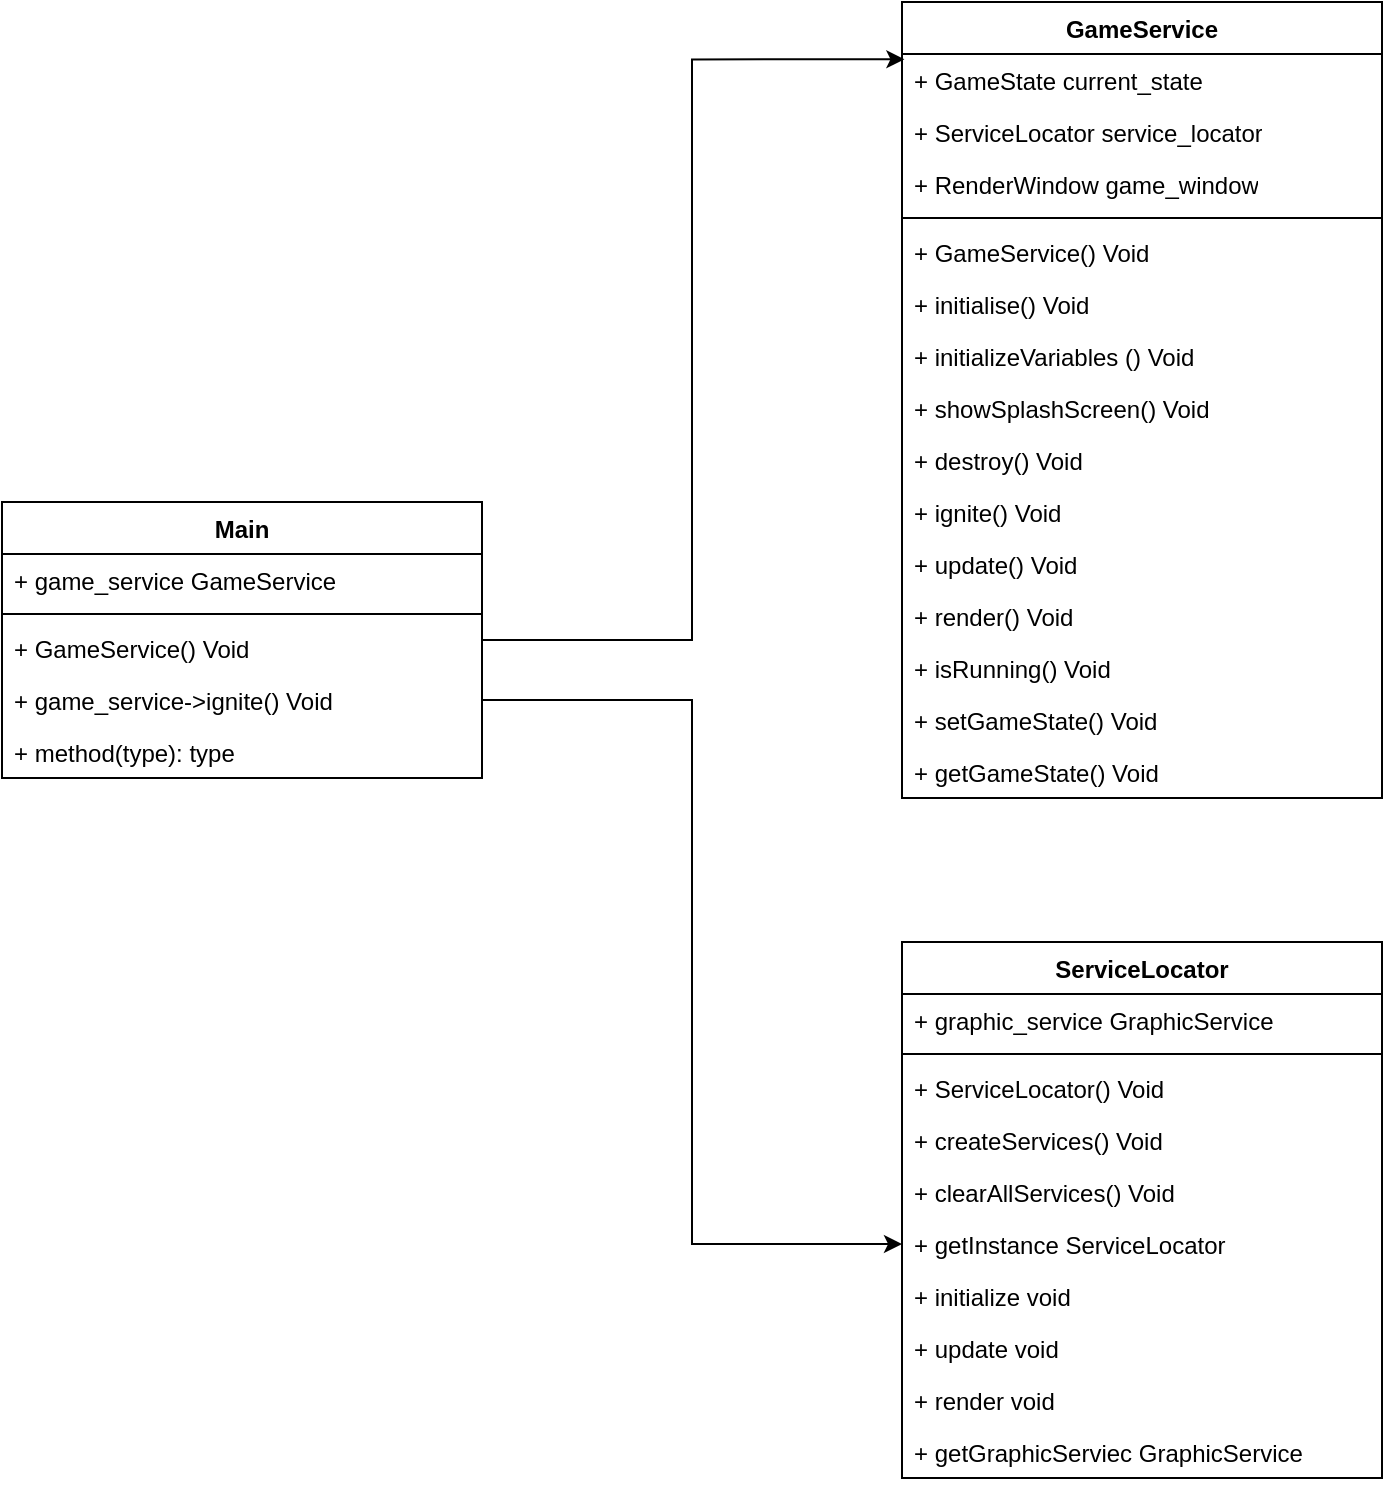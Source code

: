 <mxfile version="24.7.7">
  <diagram name="Page-1" id="e7e014a7-5840-1c2e-5031-d8a46d1fe8dd">
    <mxGraphModel dx="2469" dy="1492" grid="1" gridSize="10" guides="1" tooltips="1" connect="1" arrows="1" fold="1" page="1" pageScale="1" pageWidth="1169" pageHeight="826" background="none" math="0" shadow="0">
      <root>
        <mxCell id="0" />
        <mxCell id="1" parent="0" />
        <mxCell id="9A7R1xb3NitkFpVmMuU0-97" style="edgeStyle=orthogonalEdgeStyle;rounded=0;orthogonalLoop=1;jettySize=auto;html=1;entryX=0.005;entryY=0.072;entryDx=0;entryDy=0;entryPerimeter=0;" edge="1" parent="1" source="9A7R1xb3NitkFpVmMuU0-85" target="9A7R1xb3NitkFpVmMuU0-91">
          <mxGeometry relative="1" as="geometry" />
        </mxCell>
        <mxCell id="9A7R1xb3NitkFpVmMuU0-85" value="Main" style="swimlane;fontStyle=1;align=center;verticalAlign=top;childLayout=stackLayout;horizontal=1;startSize=26;horizontalStack=0;resizeParent=1;resizeParentMax=0;resizeLast=0;collapsible=1;marginBottom=0;whiteSpace=wrap;html=1;" vertex="1" parent="1">
          <mxGeometry x="-730" y="90" width="240" height="138" as="geometry" />
        </mxCell>
        <mxCell id="9A7R1xb3NitkFpVmMuU0-86" value="+ game_service GameService" style="text;strokeColor=none;fillColor=none;align=left;verticalAlign=top;spacingLeft=4;spacingRight=4;overflow=hidden;rotatable=0;points=[[0,0.5],[1,0.5]];portConstraint=eastwest;whiteSpace=wrap;html=1;" vertex="1" parent="9A7R1xb3NitkFpVmMuU0-85">
          <mxGeometry y="26" width="240" height="26" as="geometry" />
        </mxCell>
        <mxCell id="9A7R1xb3NitkFpVmMuU0-87" value="" style="line;strokeWidth=1;fillColor=none;align=left;verticalAlign=middle;spacingTop=-1;spacingLeft=3;spacingRight=3;rotatable=0;labelPosition=right;points=[];portConstraint=eastwest;strokeColor=inherit;" vertex="1" parent="9A7R1xb3NitkFpVmMuU0-85">
          <mxGeometry y="52" width="240" height="8" as="geometry" />
        </mxCell>
        <mxCell id="9A7R1xb3NitkFpVmMuU0-88" value="+ GameService() Void" style="text;strokeColor=none;fillColor=none;align=left;verticalAlign=top;spacingLeft=4;spacingRight=4;overflow=hidden;rotatable=0;points=[[0,0.5],[1,0.5]];portConstraint=eastwest;whiteSpace=wrap;html=1;" vertex="1" parent="9A7R1xb3NitkFpVmMuU0-85">
          <mxGeometry y="60" width="240" height="26" as="geometry" />
        </mxCell>
        <mxCell id="9A7R1xb3NitkFpVmMuU0-90" value="+ game_service-&amp;gt;ignite() Void" style="text;strokeColor=none;fillColor=none;align=left;verticalAlign=top;spacingLeft=4;spacingRight=4;overflow=hidden;rotatable=0;points=[[0,0.5],[1,0.5]];portConstraint=eastwest;whiteSpace=wrap;html=1;" vertex="1" parent="9A7R1xb3NitkFpVmMuU0-85">
          <mxGeometry y="86" width="240" height="26" as="geometry" />
        </mxCell>
        <mxCell id="9A7R1xb3NitkFpVmMuU0-89" value="+ method(type): type" style="text;strokeColor=none;fillColor=none;align=left;verticalAlign=top;spacingLeft=4;spacingRight=4;overflow=hidden;rotatable=0;points=[[0,0.5],[1,0.5]];portConstraint=eastwest;whiteSpace=wrap;html=1;" vertex="1" parent="9A7R1xb3NitkFpVmMuU0-85">
          <mxGeometry y="112" width="240" height="26" as="geometry" />
        </mxCell>
        <mxCell id="9A7R1xb3NitkFpVmMuU0-91" value="GameService" style="swimlane;fontStyle=1;align=center;verticalAlign=top;childLayout=stackLayout;horizontal=1;startSize=26;horizontalStack=0;resizeParent=1;resizeParentMax=0;resizeLast=0;collapsible=1;marginBottom=0;whiteSpace=wrap;html=1;" vertex="1" parent="1">
          <mxGeometry x="-280" y="-160" width="240" height="398" as="geometry" />
        </mxCell>
        <mxCell id="9A7R1xb3NitkFpVmMuU0-92" value="+ GameState current_state" style="text;strokeColor=none;fillColor=none;align=left;verticalAlign=top;spacingLeft=4;spacingRight=4;overflow=hidden;rotatable=0;points=[[0,0.5],[1,0.5]];portConstraint=eastwest;whiteSpace=wrap;html=1;" vertex="1" parent="9A7R1xb3NitkFpVmMuU0-91">
          <mxGeometry y="26" width="240" height="26" as="geometry" />
        </mxCell>
        <mxCell id="9A7R1xb3NitkFpVmMuU0-98" value="+ ServiceLocator service_locator" style="text;strokeColor=none;fillColor=none;align=left;verticalAlign=top;spacingLeft=4;spacingRight=4;overflow=hidden;rotatable=0;points=[[0,0.5],[1,0.5]];portConstraint=eastwest;whiteSpace=wrap;html=1;" vertex="1" parent="9A7R1xb3NitkFpVmMuU0-91">
          <mxGeometry y="52" width="240" height="26" as="geometry" />
        </mxCell>
        <mxCell id="9A7R1xb3NitkFpVmMuU0-99" value="+ RenderWindow game_window" style="text;strokeColor=none;fillColor=none;align=left;verticalAlign=top;spacingLeft=4;spacingRight=4;overflow=hidden;rotatable=0;points=[[0,0.5],[1,0.5]];portConstraint=eastwest;whiteSpace=wrap;html=1;" vertex="1" parent="9A7R1xb3NitkFpVmMuU0-91">
          <mxGeometry y="78" width="240" height="26" as="geometry" />
        </mxCell>
        <mxCell id="9A7R1xb3NitkFpVmMuU0-93" value="" style="line;strokeWidth=1;fillColor=none;align=left;verticalAlign=middle;spacingTop=-1;spacingLeft=3;spacingRight=3;rotatable=0;labelPosition=right;points=[];portConstraint=eastwest;strokeColor=inherit;" vertex="1" parent="9A7R1xb3NitkFpVmMuU0-91">
          <mxGeometry y="104" width="240" height="8" as="geometry" />
        </mxCell>
        <mxCell id="9A7R1xb3NitkFpVmMuU0-94" value="+ GameService() Void" style="text;strokeColor=none;fillColor=none;align=left;verticalAlign=top;spacingLeft=4;spacingRight=4;overflow=hidden;rotatable=0;points=[[0,0.5],[1,0.5]];portConstraint=eastwest;whiteSpace=wrap;html=1;" vertex="1" parent="9A7R1xb3NitkFpVmMuU0-91">
          <mxGeometry y="112" width="240" height="26" as="geometry" />
        </mxCell>
        <mxCell id="9A7R1xb3NitkFpVmMuU0-95" value="+ initialise() Void" style="text;strokeColor=none;fillColor=none;align=left;verticalAlign=top;spacingLeft=4;spacingRight=4;overflow=hidden;rotatable=0;points=[[0,0.5],[1,0.5]];portConstraint=eastwest;whiteSpace=wrap;html=1;" vertex="1" parent="9A7R1xb3NitkFpVmMuU0-91">
          <mxGeometry y="138" width="240" height="26" as="geometry" />
        </mxCell>
        <mxCell id="9A7R1xb3NitkFpVmMuU0-96" value="+ initializeVariables () Void" style="text;strokeColor=none;fillColor=none;align=left;verticalAlign=top;spacingLeft=4;spacingRight=4;overflow=hidden;rotatable=0;points=[[0,0.5],[1,0.5]];portConstraint=eastwest;whiteSpace=wrap;html=1;" vertex="1" parent="9A7R1xb3NitkFpVmMuU0-91">
          <mxGeometry y="164" width="240" height="26" as="geometry" />
        </mxCell>
        <mxCell id="9A7R1xb3NitkFpVmMuU0-100" value="+ showSplashScreen() Void" style="text;strokeColor=none;fillColor=none;align=left;verticalAlign=top;spacingLeft=4;spacingRight=4;overflow=hidden;rotatable=0;points=[[0,0.5],[1,0.5]];portConstraint=eastwest;whiteSpace=wrap;html=1;" vertex="1" parent="9A7R1xb3NitkFpVmMuU0-91">
          <mxGeometry y="190" width="240" height="26" as="geometry" />
        </mxCell>
        <mxCell id="9A7R1xb3NitkFpVmMuU0-101" value="+ destroy() Void" style="text;strokeColor=none;fillColor=none;align=left;verticalAlign=top;spacingLeft=4;spacingRight=4;overflow=hidden;rotatable=0;points=[[0,0.5],[1,0.5]];portConstraint=eastwest;whiteSpace=wrap;html=1;" vertex="1" parent="9A7R1xb3NitkFpVmMuU0-91">
          <mxGeometry y="216" width="240" height="26" as="geometry" />
        </mxCell>
        <mxCell id="9A7R1xb3NitkFpVmMuU0-102" value="+ ignite() Void" style="text;strokeColor=none;fillColor=none;align=left;verticalAlign=top;spacingLeft=4;spacingRight=4;overflow=hidden;rotatable=0;points=[[0,0.5],[1,0.5]];portConstraint=eastwest;whiteSpace=wrap;html=1;" vertex="1" parent="9A7R1xb3NitkFpVmMuU0-91">
          <mxGeometry y="242" width="240" height="26" as="geometry" />
        </mxCell>
        <mxCell id="9A7R1xb3NitkFpVmMuU0-103" value="+ update() Void" style="text;strokeColor=none;fillColor=none;align=left;verticalAlign=top;spacingLeft=4;spacingRight=4;overflow=hidden;rotatable=0;points=[[0,0.5],[1,0.5]];portConstraint=eastwest;whiteSpace=wrap;html=1;" vertex="1" parent="9A7R1xb3NitkFpVmMuU0-91">
          <mxGeometry y="268" width="240" height="26" as="geometry" />
        </mxCell>
        <mxCell id="9A7R1xb3NitkFpVmMuU0-104" value="+ render() Void" style="text;strokeColor=none;fillColor=none;align=left;verticalAlign=top;spacingLeft=4;spacingRight=4;overflow=hidden;rotatable=0;points=[[0,0.5],[1,0.5]];portConstraint=eastwest;whiteSpace=wrap;html=1;" vertex="1" parent="9A7R1xb3NitkFpVmMuU0-91">
          <mxGeometry y="294" width="240" height="26" as="geometry" />
        </mxCell>
        <mxCell id="9A7R1xb3NitkFpVmMuU0-105" value="+ isRunning() Void" style="text;strokeColor=none;fillColor=none;align=left;verticalAlign=top;spacingLeft=4;spacingRight=4;overflow=hidden;rotatable=0;points=[[0,0.5],[1,0.5]];portConstraint=eastwest;whiteSpace=wrap;html=1;" vertex="1" parent="9A7R1xb3NitkFpVmMuU0-91">
          <mxGeometry y="320" width="240" height="26" as="geometry" />
        </mxCell>
        <mxCell id="9A7R1xb3NitkFpVmMuU0-106" value="+ setGameState() Void" style="text;strokeColor=none;fillColor=none;align=left;verticalAlign=top;spacingLeft=4;spacingRight=4;overflow=hidden;rotatable=0;points=[[0,0.5],[1,0.5]];portConstraint=eastwest;whiteSpace=wrap;html=1;" vertex="1" parent="9A7R1xb3NitkFpVmMuU0-91">
          <mxGeometry y="346" width="240" height="26" as="geometry" />
        </mxCell>
        <mxCell id="9A7R1xb3NitkFpVmMuU0-107" value="+ getGameState() Void" style="text;strokeColor=none;fillColor=none;align=left;verticalAlign=top;spacingLeft=4;spacingRight=4;overflow=hidden;rotatable=0;points=[[0,0.5],[1,0.5]];portConstraint=eastwest;whiteSpace=wrap;html=1;" vertex="1" parent="9A7R1xb3NitkFpVmMuU0-91">
          <mxGeometry y="372" width="240" height="26" as="geometry" />
        </mxCell>
        <mxCell id="9A7R1xb3NitkFpVmMuU0-112" value="ServiceLocator" style="swimlane;fontStyle=1;align=center;verticalAlign=top;childLayout=stackLayout;horizontal=1;startSize=26;horizontalStack=0;resizeParent=1;resizeParentMax=0;resizeLast=0;collapsible=1;marginBottom=0;whiteSpace=wrap;html=1;" vertex="1" parent="1">
          <mxGeometry x="-280" y="310" width="240" height="268" as="geometry" />
        </mxCell>
        <mxCell id="9A7R1xb3NitkFpVmMuU0-113" value="+ graphic_service GraphicService" style="text;strokeColor=none;fillColor=none;align=left;verticalAlign=top;spacingLeft=4;spacingRight=4;overflow=hidden;rotatable=0;points=[[0,0.5],[1,0.5]];portConstraint=eastwest;whiteSpace=wrap;html=1;" vertex="1" parent="9A7R1xb3NitkFpVmMuU0-112">
          <mxGeometry y="26" width="240" height="26" as="geometry" />
        </mxCell>
        <mxCell id="9A7R1xb3NitkFpVmMuU0-114" value="" style="line;strokeWidth=1;fillColor=none;align=left;verticalAlign=middle;spacingTop=-1;spacingLeft=3;spacingRight=3;rotatable=0;labelPosition=right;points=[];portConstraint=eastwest;strokeColor=inherit;" vertex="1" parent="9A7R1xb3NitkFpVmMuU0-112">
          <mxGeometry y="52" width="240" height="8" as="geometry" />
        </mxCell>
        <mxCell id="9A7R1xb3NitkFpVmMuU0-115" value="+ ServiceLocator() Void" style="text;strokeColor=none;fillColor=none;align=left;verticalAlign=top;spacingLeft=4;spacingRight=4;overflow=hidden;rotatable=0;points=[[0,0.5],[1,0.5]];portConstraint=eastwest;whiteSpace=wrap;html=1;" vertex="1" parent="9A7R1xb3NitkFpVmMuU0-112">
          <mxGeometry y="60" width="240" height="26" as="geometry" />
        </mxCell>
        <mxCell id="9A7R1xb3NitkFpVmMuU0-116" value="+ createServices() Void" style="text;strokeColor=none;fillColor=none;align=left;verticalAlign=top;spacingLeft=4;spacingRight=4;overflow=hidden;rotatable=0;points=[[0,0.5],[1,0.5]];portConstraint=eastwest;whiteSpace=wrap;html=1;" vertex="1" parent="9A7R1xb3NitkFpVmMuU0-112">
          <mxGeometry y="86" width="240" height="26" as="geometry" />
        </mxCell>
        <mxCell id="9A7R1xb3NitkFpVmMuU0-117" value="+ clearAllServices() Void" style="text;strokeColor=none;fillColor=none;align=left;verticalAlign=top;spacingLeft=4;spacingRight=4;overflow=hidden;rotatable=0;points=[[0,0.5],[1,0.5]];portConstraint=eastwest;whiteSpace=wrap;html=1;" vertex="1" parent="9A7R1xb3NitkFpVmMuU0-112">
          <mxGeometry y="112" width="240" height="26" as="geometry" />
        </mxCell>
        <mxCell id="9A7R1xb3NitkFpVmMuU0-118" value="+ getInstance ServiceLocator" style="text;strokeColor=none;fillColor=none;align=left;verticalAlign=top;spacingLeft=4;spacingRight=4;overflow=hidden;rotatable=0;points=[[0,0.5],[1,0.5]];portConstraint=eastwest;whiteSpace=wrap;html=1;" vertex="1" parent="9A7R1xb3NitkFpVmMuU0-112">
          <mxGeometry y="138" width="240" height="26" as="geometry" />
        </mxCell>
        <mxCell id="9A7R1xb3NitkFpVmMuU0-119" value="+ initialize void" style="text;strokeColor=none;fillColor=none;align=left;verticalAlign=top;spacingLeft=4;spacingRight=4;overflow=hidden;rotatable=0;points=[[0,0.5],[1,0.5]];portConstraint=eastwest;whiteSpace=wrap;html=1;" vertex="1" parent="9A7R1xb3NitkFpVmMuU0-112">
          <mxGeometry y="164" width="240" height="26" as="geometry" />
        </mxCell>
        <mxCell id="9A7R1xb3NitkFpVmMuU0-120" value="+ update void" style="text;strokeColor=none;fillColor=none;align=left;verticalAlign=top;spacingLeft=4;spacingRight=4;overflow=hidden;rotatable=0;points=[[0,0.5],[1,0.5]];portConstraint=eastwest;whiteSpace=wrap;html=1;" vertex="1" parent="9A7R1xb3NitkFpVmMuU0-112">
          <mxGeometry y="190" width="240" height="26" as="geometry" />
        </mxCell>
        <mxCell id="9A7R1xb3NitkFpVmMuU0-121" value="+ render void" style="text;strokeColor=none;fillColor=none;align=left;verticalAlign=top;spacingLeft=4;spacingRight=4;overflow=hidden;rotatable=0;points=[[0,0.5],[1,0.5]];portConstraint=eastwest;whiteSpace=wrap;html=1;" vertex="1" parent="9A7R1xb3NitkFpVmMuU0-112">
          <mxGeometry y="216" width="240" height="26" as="geometry" />
        </mxCell>
        <mxCell id="9A7R1xb3NitkFpVmMuU0-122" value="+ getGraphicServiec GraphicService" style="text;strokeColor=none;fillColor=none;align=left;verticalAlign=top;spacingLeft=4;spacingRight=4;overflow=hidden;rotatable=0;points=[[0,0.5],[1,0.5]];portConstraint=eastwest;whiteSpace=wrap;html=1;" vertex="1" parent="9A7R1xb3NitkFpVmMuU0-112">
          <mxGeometry y="242" width="240" height="26" as="geometry" />
        </mxCell>
        <mxCell id="9A7R1xb3NitkFpVmMuU0-123" style="edgeStyle=orthogonalEdgeStyle;rounded=0;orthogonalLoop=1;jettySize=auto;html=1;entryX=0;entryY=0.5;entryDx=0;entryDy=0;" edge="1" parent="1" source="9A7R1xb3NitkFpVmMuU0-90" target="9A7R1xb3NitkFpVmMuU0-118">
          <mxGeometry relative="1" as="geometry" />
        </mxCell>
      </root>
    </mxGraphModel>
  </diagram>
</mxfile>
